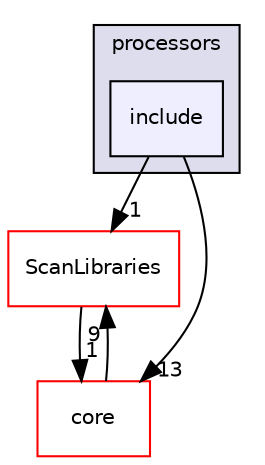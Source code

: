 digraph "include" {
  compound=true
  node [ fontsize="10", fontname="Helvetica"];
  edge [ labelfontsize="10", labelfontname="Helvetica"];
  subgraph clusterdir_c35eb389713cfc3e8022eb9da95d5d8c {
    graph [ bgcolor="#ddddee", pencolor="black", label="processors" fontname="Helvetica", fontsize="10", URL="dir_c35eb389713cfc3e8022eb9da95d5d8c.html"]
  dir_a4076a146ff05b341e2d1e969b2fe09b [shape=box, label="include", style="filled", fillcolor="#eeeeff", pencolor="black", URL="dir_a4076a146ff05b341e2d1e969b2fe09b.html"];
  }
  dir_d1f3dbe10f157d97e145494b8a91d73e [shape=box label="ScanLibraries" fillcolor="white" style="filled" color="red" URL="dir_d1f3dbe10f157d97e145494b8a91d73e.html"];
  dir_ed6333db93325f1d3551032ba465846b [shape=box label="core" fillcolor="white" style="filled" color="red" URL="dir_ed6333db93325f1d3551032ba465846b.html"];
  dir_d1f3dbe10f157d97e145494b8a91d73e->dir_ed6333db93325f1d3551032ba465846b [headlabel="1", labeldistance=1.5 headhref="dir_000060_000008.html"];
  dir_a4076a146ff05b341e2d1e969b2fe09b->dir_d1f3dbe10f157d97e145494b8a91d73e [headlabel="1", labeldistance=1.5 headhref="dir_000013_000060.html"];
  dir_a4076a146ff05b341e2d1e969b2fe09b->dir_ed6333db93325f1d3551032ba465846b [headlabel="13", labeldistance=1.5 headhref="dir_000013_000008.html"];
  dir_ed6333db93325f1d3551032ba465846b->dir_d1f3dbe10f157d97e145494b8a91d73e [headlabel="9", labeldistance=1.5 headhref="dir_000008_000060.html"];
}
